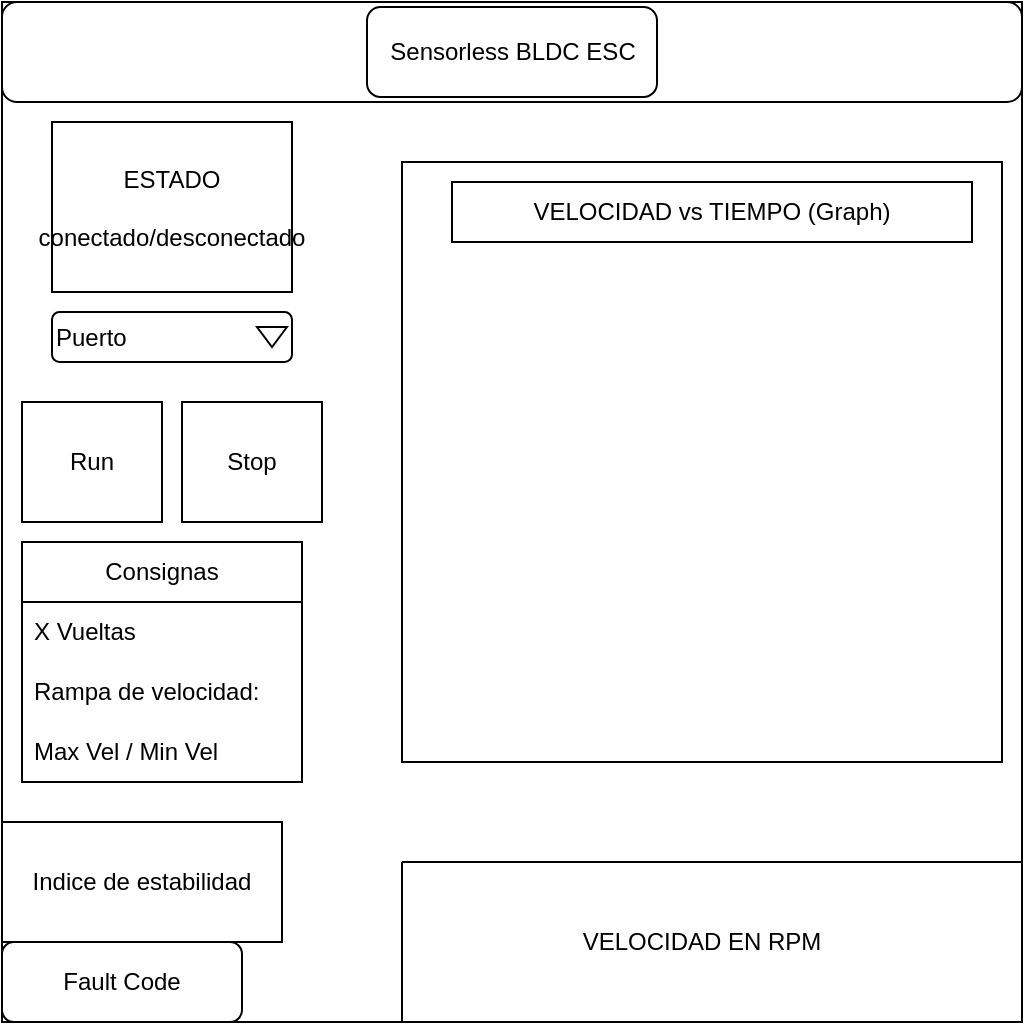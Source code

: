 <mxfile version="27.0.8">
  <diagram name="Página-1" id="7SsDn3JGqacGFHzD45mj">
    <mxGraphModel dx="1426" dy="795" grid="1" gridSize="5" guides="1" tooltips="1" connect="1" arrows="1" fold="1" page="1" pageScale="1" pageWidth="827" pageHeight="1169" math="0" shadow="0">
      <root>
        <mxCell id="0" />
        <mxCell id="1" parent="0" />
        <mxCell id="Vc8HTgeRrnUlUPNhhuZg-1" value="" style="whiteSpace=wrap;html=1;aspect=fixed;" vertex="1" parent="1">
          <mxGeometry x="130" y="120" width="510" height="510" as="geometry" />
        </mxCell>
        <mxCell id="Vc8HTgeRrnUlUPNhhuZg-2" value="" style="rounded=1;whiteSpace=wrap;html=1;" vertex="1" parent="1">
          <mxGeometry x="130" y="120" width="510" height="50" as="geometry" />
        </mxCell>
        <mxCell id="Vc8HTgeRrnUlUPNhhuZg-5" value="" style="swimlane;startSize=0;" vertex="1" parent="1">
          <mxGeometry x="330" y="550" width="310" height="80" as="geometry" />
        </mxCell>
        <mxCell id="Vc8HTgeRrnUlUPNhhuZg-6" value="VELOCIDAD EN RPM" style="text;html=1;align=center;verticalAlign=middle;whiteSpace=wrap;rounded=0;" vertex="1" parent="Vc8HTgeRrnUlUPNhhuZg-5">
          <mxGeometry x="20" y="25" width="260" height="30" as="geometry" />
        </mxCell>
        <mxCell id="Vc8HTgeRrnUlUPNhhuZg-7" value="" style="whiteSpace=wrap;html=1;aspect=fixed;" vertex="1" parent="1">
          <mxGeometry x="330" y="200" width="300" height="300" as="geometry" />
        </mxCell>
        <mxCell id="Vc8HTgeRrnUlUPNhhuZg-8" value="VELOCIDAD vs TIEMPO (Graph)" style="text;html=1;align=center;verticalAlign=middle;whiteSpace=wrap;rounded=0;strokeColor=default;" vertex="1" parent="1">
          <mxGeometry x="355" y="210" width="260" height="30" as="geometry" />
        </mxCell>
        <mxCell id="Vc8HTgeRrnUlUPNhhuZg-9" value="ESTADO&lt;br&gt;&lt;div&gt;&lt;br&gt;&lt;/div&gt;conectado/desconectado" style="rounded=0;whiteSpace=wrap;html=1;" vertex="1" parent="1">
          <mxGeometry x="155" y="180" width="120" height="85" as="geometry" />
        </mxCell>
        <mxCell id="Vc8HTgeRrnUlUPNhhuZg-11" value="Fault Code" style="rounded=1;whiteSpace=wrap;html=1;" vertex="1" parent="1">
          <mxGeometry x="130" y="590" width="120" height="40" as="geometry" />
        </mxCell>
        <mxCell id="Vc8HTgeRrnUlUPNhhuZg-12" value="Indice de estabilidad" style="rounded=0;whiteSpace=wrap;html=1;" vertex="1" parent="1">
          <mxGeometry x="130" y="530" width="140" height="60" as="geometry" />
        </mxCell>
        <mxCell id="Vc8HTgeRrnUlUPNhhuZg-13" value="Sensorless BLDC ESC" style="rounded=1;whiteSpace=wrap;html=1;" vertex="1" parent="1">
          <mxGeometry x="312.5" y="122.5" width="145" height="45" as="geometry" />
        </mxCell>
        <mxCell id="Vc8HTgeRrnUlUPNhhuZg-14" value="Run" style="rounded=0;whiteSpace=wrap;html=1;" vertex="1" parent="1">
          <mxGeometry x="140" y="320" width="70" height="60" as="geometry" />
        </mxCell>
        <mxCell id="Vc8HTgeRrnUlUPNhhuZg-15" value="Stop" style="rounded=0;whiteSpace=wrap;html=1;" vertex="1" parent="1">
          <mxGeometry x="220" y="320" width="70" height="60" as="geometry" />
        </mxCell>
        <mxCell id="Vc8HTgeRrnUlUPNhhuZg-16" value="Consignas" style="swimlane;fontStyle=0;childLayout=stackLayout;horizontal=1;startSize=30;horizontalStack=0;resizeParent=1;resizeParentMax=0;resizeLast=0;collapsible=1;marginBottom=0;whiteSpace=wrap;html=1;" vertex="1" parent="1">
          <mxGeometry x="140" y="390" width="140" height="120" as="geometry" />
        </mxCell>
        <mxCell id="Vc8HTgeRrnUlUPNhhuZg-17" value="X Vueltas" style="text;strokeColor=none;fillColor=none;align=left;verticalAlign=middle;spacingLeft=4;spacingRight=4;overflow=hidden;points=[[0,0.5],[1,0.5]];portConstraint=eastwest;rotatable=0;whiteSpace=wrap;html=1;" vertex="1" parent="Vc8HTgeRrnUlUPNhhuZg-16">
          <mxGeometry y="30" width="140" height="30" as="geometry" />
        </mxCell>
        <mxCell id="Vc8HTgeRrnUlUPNhhuZg-18" value="Rampa de velocidad:" style="text;strokeColor=none;fillColor=none;align=left;verticalAlign=middle;spacingLeft=4;spacingRight=4;overflow=hidden;points=[[0,0.5],[1,0.5]];portConstraint=eastwest;rotatable=0;whiteSpace=wrap;html=1;" vertex="1" parent="Vc8HTgeRrnUlUPNhhuZg-16">
          <mxGeometry y="60" width="140" height="30" as="geometry" />
        </mxCell>
        <mxCell id="Vc8HTgeRrnUlUPNhhuZg-19" value="Max Vel / Min Vel" style="text;strokeColor=none;fillColor=none;align=left;verticalAlign=middle;spacingLeft=4;spacingRight=4;overflow=hidden;points=[[0,0.5],[1,0.5]];portConstraint=eastwest;rotatable=0;whiteSpace=wrap;html=1;" vertex="1" parent="Vc8HTgeRrnUlUPNhhuZg-16">
          <mxGeometry y="90" width="140" height="30" as="geometry" />
        </mxCell>
        <mxCell id="Vc8HTgeRrnUlUPNhhuZg-20" value="&lt;div align=&quot;left&quot;&gt;Puerto&lt;/div&gt;" style="rounded=1;whiteSpace=wrap;html=1;align=left;" vertex="1" parent="1">
          <mxGeometry x="155" y="275" width="120" height="25" as="geometry" />
        </mxCell>
        <mxCell id="Vc8HTgeRrnUlUPNhhuZg-21" value="" style="triangle;whiteSpace=wrap;html=1;rotation=90;" vertex="1" parent="1">
          <mxGeometry x="260" y="280" width="10" height="15" as="geometry" />
        </mxCell>
      </root>
    </mxGraphModel>
  </diagram>
</mxfile>
